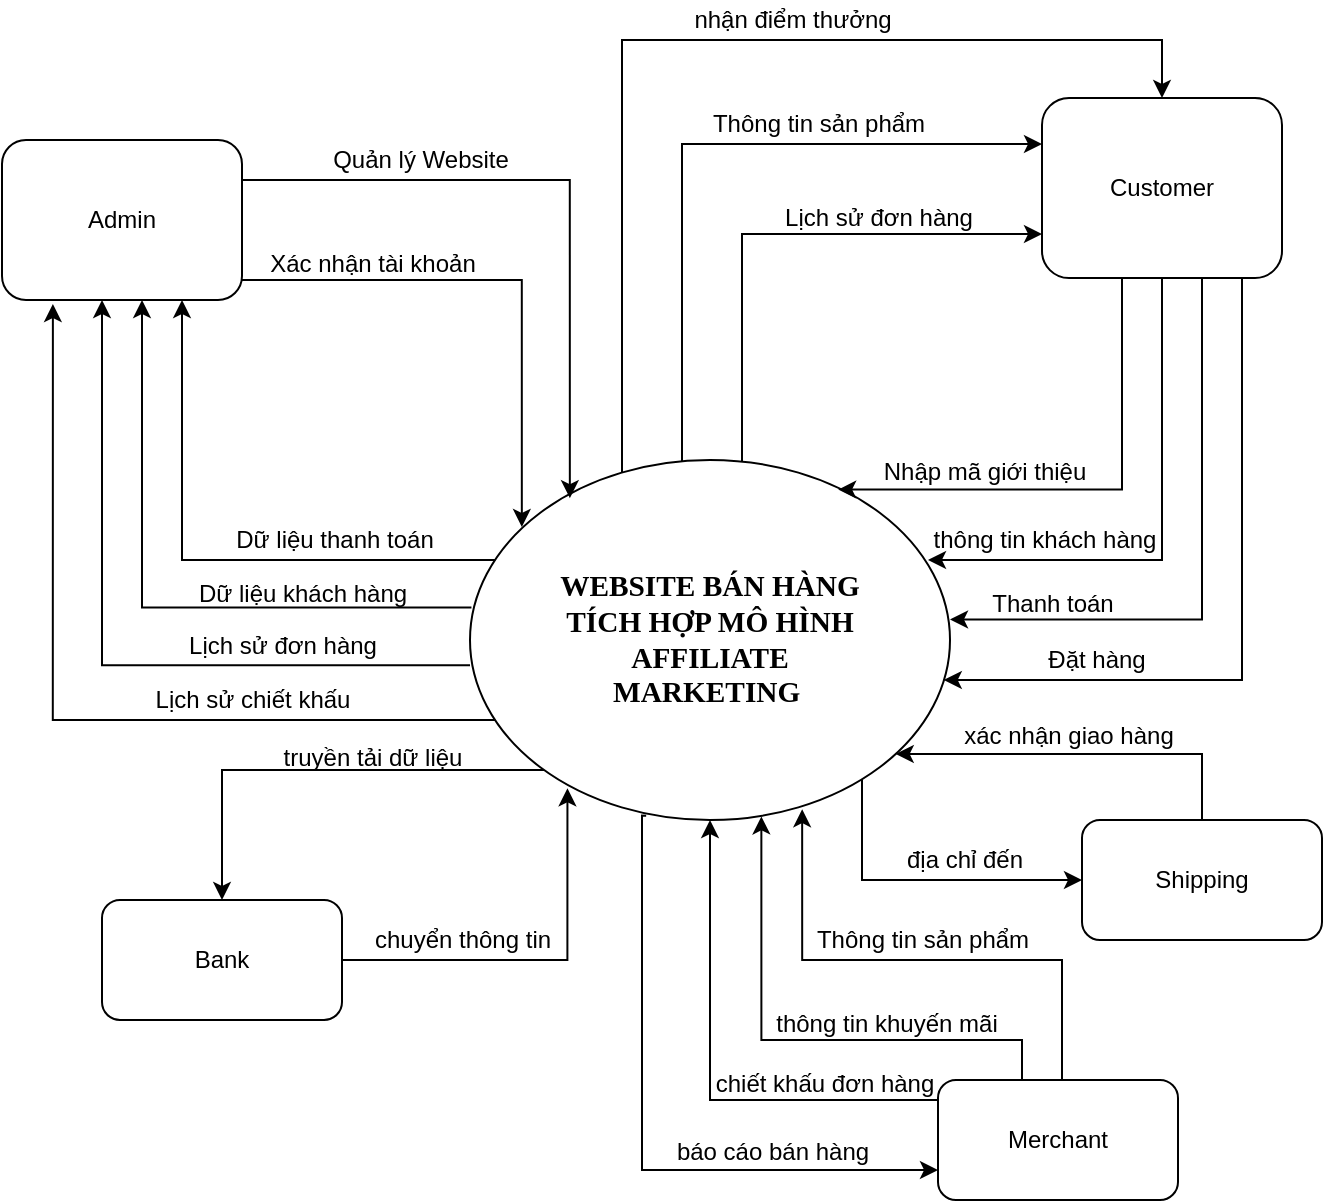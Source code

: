 <mxfile version="17.5.0" type="device"><diagram id="V7NYvZlu4PPdHcIvvsXl" name="Page-1"><mxGraphModel dx="1483" dy="827" grid="1" gridSize="10" guides="1" tooltips="1" connect="1" arrows="1" fold="1" page="1" pageScale="1" pageWidth="827" pageHeight="1169" math="0" shadow="0"><root><mxCell id="0"/><mxCell id="1" parent="0"/><mxCell id="yKopz13u642NtSenVKMe-8" style="edgeStyle=orthogonalEdgeStyle;rounded=0;orthogonalLoop=1;jettySize=auto;html=1;entryX=0.5;entryY=0;entryDx=0;entryDy=0;" parent="1" source="yKopz13u642NtSenVKMe-2" target="yKopz13u642NtSenVKMe-3" edge="1"><mxGeometry relative="1" as="geometry"><Array as="points"><mxPoint x="370" y="180"/><mxPoint x="640" y="180"/></Array></mxGeometry></mxCell><mxCell id="yKopz13u642NtSenVKMe-11" style="edgeStyle=orthogonalEdgeStyle;rounded=0;orthogonalLoop=1;jettySize=auto;html=1;entryX=0;entryY=0.25;entryDx=0;entryDy=0;" parent="1" source="yKopz13u642NtSenVKMe-2" target="yKopz13u642NtSenVKMe-3" edge="1"><mxGeometry relative="1" as="geometry"><Array as="points"><mxPoint x="400" y="232"/><mxPoint x="580" y="232"/></Array></mxGeometry></mxCell><mxCell id="yKopz13u642NtSenVKMe-12" style="edgeStyle=orthogonalEdgeStyle;rounded=0;orthogonalLoop=1;jettySize=auto;html=1;entryX=0;entryY=0.75;entryDx=0;entryDy=0;" parent="1" source="yKopz13u642NtSenVKMe-2" target="yKopz13u642NtSenVKMe-3" edge="1"><mxGeometry relative="1" as="geometry"><Array as="points"><mxPoint x="430" y="277"/><mxPoint x="580" y="277"/></Array></mxGeometry></mxCell><mxCell id="yKopz13u642NtSenVKMe-20" style="edgeStyle=orthogonalEdgeStyle;rounded=0;orthogonalLoop=1;jettySize=auto;html=1;entryX=0;entryY=0.5;entryDx=0;entryDy=0;" parent="1" source="yKopz13u642NtSenVKMe-2" target="yKopz13u642NtSenVKMe-4" edge="1"><mxGeometry relative="1" as="geometry"><Array as="points"><mxPoint x="490" y="600"/></Array></mxGeometry></mxCell><mxCell id="yKopz13u642NtSenVKMe-23" style="edgeStyle=orthogonalEdgeStyle;rounded=0;orthogonalLoop=1;jettySize=auto;html=1;entryX=0;entryY=0.75;entryDx=0;entryDy=0;exitX=0.367;exitY=0.988;exitDx=0;exitDy=0;exitPerimeter=0;" parent="1" source="yKopz13u642NtSenVKMe-2" target="yKopz13u642NtSenVKMe-5" edge="1"><mxGeometry relative="1" as="geometry"><Array as="points"><mxPoint x="380" y="568"/><mxPoint x="380" y="745"/></Array></mxGeometry></mxCell><mxCell id="yKopz13u642NtSenVKMe-25" style="edgeStyle=orthogonalEdgeStyle;rounded=0;orthogonalLoop=1;jettySize=auto;html=1;entryX=0.5;entryY=0;entryDx=0;entryDy=0;" parent="1" target="yKopz13u642NtSenVKMe-6" edge="1"><mxGeometry relative="1" as="geometry"><Array as="points"><mxPoint x="170" y="545"/></Array><mxPoint x="332.025" y="545" as="sourcePoint"/><mxPoint x="143" y="595" as="targetPoint"/></mxGeometry></mxCell><mxCell id="yKopz13u642NtSenVKMe-29" style="edgeStyle=orthogonalEdgeStyle;rounded=0;orthogonalLoop=1;jettySize=auto;html=1;entryX=0.75;entryY=1;entryDx=0;entryDy=0;" parent="1" source="yKopz13u642NtSenVKMe-2" target="yKopz13u642NtSenVKMe-7" edge="1"><mxGeometry relative="1" as="geometry"><Array as="points"><mxPoint x="150" y="440"/></Array></mxGeometry></mxCell><mxCell id="yKopz13u642NtSenVKMe-30" style="edgeStyle=orthogonalEdgeStyle;rounded=0;orthogonalLoop=1;jettySize=auto;html=1;exitX=0.003;exitY=0.41;exitDx=0;exitDy=0;exitPerimeter=0;" parent="1" source="yKopz13u642NtSenVKMe-2" target="yKopz13u642NtSenVKMe-7" edge="1"><mxGeometry relative="1" as="geometry"><Array as="points"><mxPoint x="130" y="464"/></Array></mxGeometry></mxCell><mxCell id="yKopz13u642NtSenVKMe-31" style="edgeStyle=orthogonalEdgeStyle;rounded=0;orthogonalLoop=1;jettySize=auto;html=1;exitX=0;exitY=0.57;exitDx=0;exitDy=0;exitPerimeter=0;" parent="1" source="yKopz13u642NtSenVKMe-2" edge="1"><mxGeometry relative="1" as="geometry"><Array as="points"><mxPoint x="110" y="493"/><mxPoint x="110" y="313"/></Array><mxPoint x="110" y="310" as="targetPoint"/></mxGeometry></mxCell><mxCell id="c6C6ElGGl_giUzABnq9f-6" style="edgeStyle=orthogonalEdgeStyle;rounded=0;orthogonalLoop=1;jettySize=auto;html=1;entryX=0.212;entryY=1.025;entryDx=0;entryDy=0;entryPerimeter=0;" edge="1" parent="1" source="yKopz13u642NtSenVKMe-2" target="yKopz13u642NtSenVKMe-7"><mxGeometry relative="1" as="geometry"><Array as="points"><mxPoint x="85" y="520"/></Array></mxGeometry></mxCell><mxCell id="yKopz13u642NtSenVKMe-2" value="&lt;span style=&quot;font-size: 11.0pt ; font-family: &amp;#34;times new roman&amp;#34; , serif&quot;&gt;WEBSITE BÁN HÀNG &lt;br&gt;TÍCH HỢP MÔ HÌNH &lt;br&gt;AFFILIATE&lt;br/&gt;MARKETING&lt;/span&gt;&amp;nbsp;" style="ellipse;whiteSpace=wrap;html=1;fontStyle=1" parent="1" vertex="1"><mxGeometry x="294" y="390" width="240" height="180" as="geometry"/></mxCell><mxCell id="yKopz13u642NtSenVKMe-13" style="edgeStyle=orthogonalEdgeStyle;rounded=0;orthogonalLoop=1;jettySize=auto;html=1;entryX=0.954;entryY=0.281;entryDx=0;entryDy=0;entryPerimeter=0;" parent="1" source="yKopz13u642NtSenVKMe-3" target="yKopz13u642NtSenVKMe-2" edge="1"><mxGeometry relative="1" as="geometry"><Array as="points"><mxPoint x="640" y="440"/><mxPoint x="523" y="440"/></Array></mxGeometry></mxCell><mxCell id="yKopz13u642NtSenVKMe-16" style="edgeStyle=orthogonalEdgeStyle;rounded=0;orthogonalLoop=1;jettySize=auto;html=1;entryX=1;entryY=0.443;entryDx=0;entryDy=0;entryPerimeter=0;" parent="1" source="yKopz13u642NtSenVKMe-3" target="yKopz13u642NtSenVKMe-2" edge="1"><mxGeometry relative="1" as="geometry"><mxPoint x="550" y="470" as="targetPoint"/><Array as="points"><mxPoint x="660" y="470"/></Array></mxGeometry></mxCell><mxCell id="yKopz13u642NtSenVKMe-17" style="edgeStyle=orthogonalEdgeStyle;rounded=0;orthogonalLoop=1;jettySize=auto;html=1;entryX=0.987;entryY=0.611;entryDx=0;entryDy=0;entryPerimeter=0;" parent="1" source="yKopz13u642NtSenVKMe-3" target="yKopz13u642NtSenVKMe-2" edge="1"><mxGeometry relative="1" as="geometry"><Array as="points"><mxPoint x="680" y="500"/></Array></mxGeometry></mxCell><mxCell id="yKopz13u642NtSenVKMe-53" style="edgeStyle=orthogonalEdgeStyle;rounded=0;orthogonalLoop=1;jettySize=auto;html=1;entryX=0.767;entryY=0.082;entryDx=0;entryDy=0;entryPerimeter=0;" parent="1" source="yKopz13u642NtSenVKMe-3" target="yKopz13u642NtSenVKMe-2" edge="1"><mxGeometry relative="1" as="geometry"><Array as="points"><mxPoint x="620" y="405"/></Array></mxGeometry></mxCell><mxCell id="yKopz13u642NtSenVKMe-3" value="Customer" style="rounded=1;whiteSpace=wrap;html=1;" parent="1" vertex="1"><mxGeometry x="580" y="209" width="120" height="90" as="geometry"/></mxCell><mxCell id="yKopz13u642NtSenVKMe-19" style="edgeStyle=orthogonalEdgeStyle;rounded=0;orthogonalLoop=1;jettySize=auto;html=1;" parent="1" source="yKopz13u642NtSenVKMe-4" target="yKopz13u642NtSenVKMe-2" edge="1"><mxGeometry relative="1" as="geometry"><Array as="points"><mxPoint x="660" y="537"/></Array></mxGeometry></mxCell><mxCell id="yKopz13u642NtSenVKMe-4" value="Shipping" style="rounded=1;whiteSpace=wrap;html=1;" parent="1" vertex="1"><mxGeometry x="600" y="570" width="120" height="60" as="geometry"/></mxCell><mxCell id="yKopz13u642NtSenVKMe-21" style="edgeStyle=orthogonalEdgeStyle;rounded=0;orthogonalLoop=1;jettySize=auto;html=1;entryX=0.692;entryY=0.97;entryDx=0;entryDy=0;entryPerimeter=0;" parent="1" source="yKopz13u642NtSenVKMe-5" target="yKopz13u642NtSenVKMe-2" edge="1"><mxGeometry relative="1" as="geometry"><Array as="points"><mxPoint x="590" y="640"/><mxPoint x="460" y="640"/></Array></mxGeometry></mxCell><mxCell id="yKopz13u642NtSenVKMe-22" style="edgeStyle=orthogonalEdgeStyle;rounded=0;orthogonalLoop=1;jettySize=auto;html=1;entryX=0.607;entryY=0.99;entryDx=0;entryDy=0;entryPerimeter=0;" parent="1" source="yKopz13u642NtSenVKMe-5" target="yKopz13u642NtSenVKMe-2" edge="1"><mxGeometry relative="1" as="geometry"><mxPoint x="440" y="570" as="targetPoint"/><Array as="points"><mxPoint x="570" y="680"/><mxPoint x="440" y="680"/></Array></mxGeometry></mxCell><mxCell id="c6C6ElGGl_giUzABnq9f-4" style="edgeStyle=orthogonalEdgeStyle;rounded=0;orthogonalLoop=1;jettySize=auto;html=1;entryX=0.5;entryY=1;entryDx=0;entryDy=0;" edge="1" parent="1" source="yKopz13u642NtSenVKMe-5" target="yKopz13u642NtSenVKMe-2"><mxGeometry relative="1" as="geometry"><Array as="points"><mxPoint x="414" y="710"/></Array></mxGeometry></mxCell><mxCell id="yKopz13u642NtSenVKMe-5" value="Merchant" style="rounded=1;whiteSpace=wrap;html=1;" parent="1" vertex="1"><mxGeometry x="528" y="700" width="120" height="60" as="geometry"/></mxCell><mxCell id="yKopz13u642NtSenVKMe-24" style="edgeStyle=orthogonalEdgeStyle;rounded=0;orthogonalLoop=1;jettySize=auto;html=1;entryX=0.203;entryY=0.912;entryDx=0;entryDy=0;entryPerimeter=0;" parent="1" source="yKopz13u642NtSenVKMe-6" target="yKopz13u642NtSenVKMe-2" edge="1"><mxGeometry relative="1" as="geometry"/></mxCell><mxCell id="yKopz13u642NtSenVKMe-6" value="Bank" style="rounded=1;whiteSpace=wrap;html=1;" parent="1" vertex="1"><mxGeometry x="110" y="610" width="120" height="60" as="geometry"/></mxCell><mxCell id="yKopz13u642NtSenVKMe-27" style="edgeStyle=orthogonalEdgeStyle;rounded=0;orthogonalLoop=1;jettySize=auto;html=1;entryX=0.208;entryY=0.106;entryDx=0;entryDy=0;entryPerimeter=0;" parent="1" source="yKopz13u642NtSenVKMe-7" target="yKopz13u642NtSenVKMe-2" edge="1"><mxGeometry relative="1" as="geometry"><Array as="points"><mxPoint x="344" y="250"/></Array></mxGeometry></mxCell><mxCell id="yKopz13u642NtSenVKMe-28" style="edgeStyle=orthogonalEdgeStyle;rounded=0;orthogonalLoop=1;jettySize=auto;html=1;entryX=0.108;entryY=0.186;entryDx=0;entryDy=0;entryPerimeter=0;" parent="1" source="yKopz13u642NtSenVKMe-7" target="yKopz13u642NtSenVKMe-2" edge="1"><mxGeometry relative="1" as="geometry"><mxPoint x="320" y="420" as="targetPoint"/><Array as="points"><mxPoint x="320" y="300"/></Array></mxGeometry></mxCell><mxCell id="yKopz13u642NtSenVKMe-7" value="Admin" style="rounded=1;whiteSpace=wrap;html=1;" parent="1" vertex="1"><mxGeometry x="60" y="230" width="120" height="80" as="geometry"/></mxCell><mxCell id="yKopz13u642NtSenVKMe-32" value="Quản lý Website" style="text;html=1;align=center;verticalAlign=middle;resizable=0;points=[];autosize=1;strokeColor=none;fillColor=none;" parent="1" vertex="1"><mxGeometry x="219" y="230" width="100" height="20" as="geometry"/></mxCell><mxCell id="yKopz13u642NtSenVKMe-34" value="Dữ liệu thanh toán" style="text;html=1;align=center;verticalAlign=middle;resizable=0;points=[];autosize=1;strokeColor=none;fillColor=none;" parent="1" vertex="1"><mxGeometry x="171" y="420" width="110" height="20" as="geometry"/></mxCell><mxCell id="yKopz13u642NtSenVKMe-35" value="Dữ liệu khách hàng" style="text;html=1;align=center;verticalAlign=middle;resizable=0;points=[];autosize=1;strokeColor=none;fillColor=none;" parent="1" vertex="1"><mxGeometry x="150" y="447" width="120" height="20" as="geometry"/></mxCell><mxCell id="yKopz13u642NtSenVKMe-36" value="Lịch sử đơn hàng" style="text;html=1;align=center;verticalAlign=middle;resizable=0;points=[];autosize=1;strokeColor=none;fillColor=none;" parent="1" vertex="1"><mxGeometry x="145" y="473" width="110" height="20" as="geometry"/></mxCell><mxCell id="yKopz13u642NtSenVKMe-37" value="truyền tải dữ liệu" style="text;html=1;align=center;verticalAlign=middle;resizable=0;points=[];autosize=1;strokeColor=none;fillColor=none;" parent="1" vertex="1"><mxGeometry x="190" y="529" width="110" height="20" as="geometry"/></mxCell><mxCell id="yKopz13u642NtSenVKMe-38" value="chuyển thông tin" style="text;html=1;align=center;verticalAlign=middle;resizable=0;points=[];autosize=1;strokeColor=none;fillColor=none;" parent="1" vertex="1"><mxGeometry x="240" y="620" width="100" height="20" as="geometry"/></mxCell><mxCell id="yKopz13u642NtSenVKMe-39" value="thông tin khuyến mãi" style="text;html=1;align=center;verticalAlign=middle;resizable=0;points=[];autosize=1;strokeColor=none;fillColor=none;" parent="1" vertex="1"><mxGeometry x="437" y="662" width="130" height="20" as="geometry"/></mxCell><mxCell id="yKopz13u642NtSenVKMe-40" value="báo cáo bán hàng" style="text;html=1;align=center;verticalAlign=middle;resizable=0;points=[];autosize=1;strokeColor=none;fillColor=none;" parent="1" vertex="1"><mxGeometry x="390" y="726" width="110" height="20" as="geometry"/></mxCell><mxCell id="yKopz13u642NtSenVKMe-41" value="Thông tin sản phẩm" style="text;html=1;align=center;verticalAlign=middle;resizable=0;points=[];autosize=1;strokeColor=none;fillColor=none;" parent="1" vertex="1"><mxGeometry x="460" y="620" width="120" height="20" as="geometry"/></mxCell><mxCell id="yKopz13u642NtSenVKMe-42" value="địa chỉ đến" style="text;html=1;align=center;verticalAlign=middle;resizable=0;points=[];autosize=1;strokeColor=none;fillColor=none;" parent="1" vertex="1"><mxGeometry x="506" y="580" width="70" height="20" as="geometry"/></mxCell><mxCell id="yKopz13u642NtSenVKMe-43" value="xác nhận giao hàng" style="text;html=1;align=center;verticalAlign=middle;resizable=0;points=[];autosize=1;strokeColor=none;fillColor=none;" parent="1" vertex="1"><mxGeometry x="533" y="518" width="120" height="20" as="geometry"/></mxCell><mxCell id="yKopz13u642NtSenVKMe-46" value="Đặt hàng" style="text;html=1;align=center;verticalAlign=middle;resizable=0;points=[];autosize=1;strokeColor=none;fillColor=none;" parent="1" vertex="1"><mxGeometry x="577" y="480" width="60" height="20" as="geometry"/></mxCell><mxCell id="yKopz13u642NtSenVKMe-47" value="Thanh toán" style="text;html=1;align=center;verticalAlign=middle;resizable=0;points=[];autosize=1;strokeColor=none;fillColor=none;" parent="1" vertex="1"><mxGeometry x="545" y="452" width="80" height="20" as="geometry"/></mxCell><mxCell id="yKopz13u642NtSenVKMe-48" value="thông tin khách hàng" style="text;html=1;align=center;verticalAlign=middle;resizable=0;points=[];autosize=1;strokeColor=none;fillColor=none;" parent="1" vertex="1"><mxGeometry x="516" y="420" width="130" height="20" as="geometry"/></mxCell><mxCell id="yKopz13u642NtSenVKMe-49" value="Lịch sử đơn hàng" style="text;html=1;align=center;verticalAlign=middle;resizable=0;points=[];autosize=1;strokeColor=none;fillColor=none;" parent="1" vertex="1"><mxGeometry x="443" y="259" width="110" height="20" as="geometry"/></mxCell><mxCell id="yKopz13u642NtSenVKMe-50" value="Thông tin sản phẩm" style="text;html=1;align=center;verticalAlign=middle;resizable=0;points=[];autosize=1;strokeColor=none;fillColor=none;" parent="1" vertex="1"><mxGeometry x="408" y="212" width="120" height="20" as="geometry"/></mxCell><mxCell id="yKopz13u642NtSenVKMe-51" value="nhận điểm thưởng" style="text;html=1;align=center;verticalAlign=middle;resizable=0;points=[];autosize=1;strokeColor=none;fillColor=none;" parent="1" vertex="1"><mxGeometry x="400" y="160" width="110" height="20" as="geometry"/></mxCell><mxCell id="yKopz13u642NtSenVKMe-54" value="Nhập mã giới thiệu" style="text;html=1;align=center;verticalAlign=middle;resizable=0;points=[];autosize=1;strokeColor=none;fillColor=none;" parent="1" vertex="1"><mxGeometry x="491" y="386" width="120" height="20" as="geometry"/></mxCell><mxCell id="c6C6ElGGl_giUzABnq9f-2" value="Xác nhận tài khoản" style="text;html=1;align=center;verticalAlign=middle;resizable=0;points=[];autosize=1;strokeColor=none;fillColor=none;" vertex="1" parent="1"><mxGeometry x="185" y="282" width="120" height="20" as="geometry"/></mxCell><mxCell id="c6C6ElGGl_giUzABnq9f-5" value="chiết khấu đơn hàng" style="text;html=1;align=center;verticalAlign=middle;resizable=0;points=[];autosize=1;strokeColor=none;fillColor=none;" vertex="1" parent="1"><mxGeometry x="411" y="692" width="120" height="20" as="geometry"/></mxCell><mxCell id="c6C6ElGGl_giUzABnq9f-7" value="Lịch sử chiết khấu" style="text;html=1;align=center;verticalAlign=middle;resizable=0;points=[];autosize=1;strokeColor=none;fillColor=none;" vertex="1" parent="1"><mxGeometry x="130" y="500" width="110" height="20" as="geometry"/></mxCell></root></mxGraphModel></diagram></mxfile>